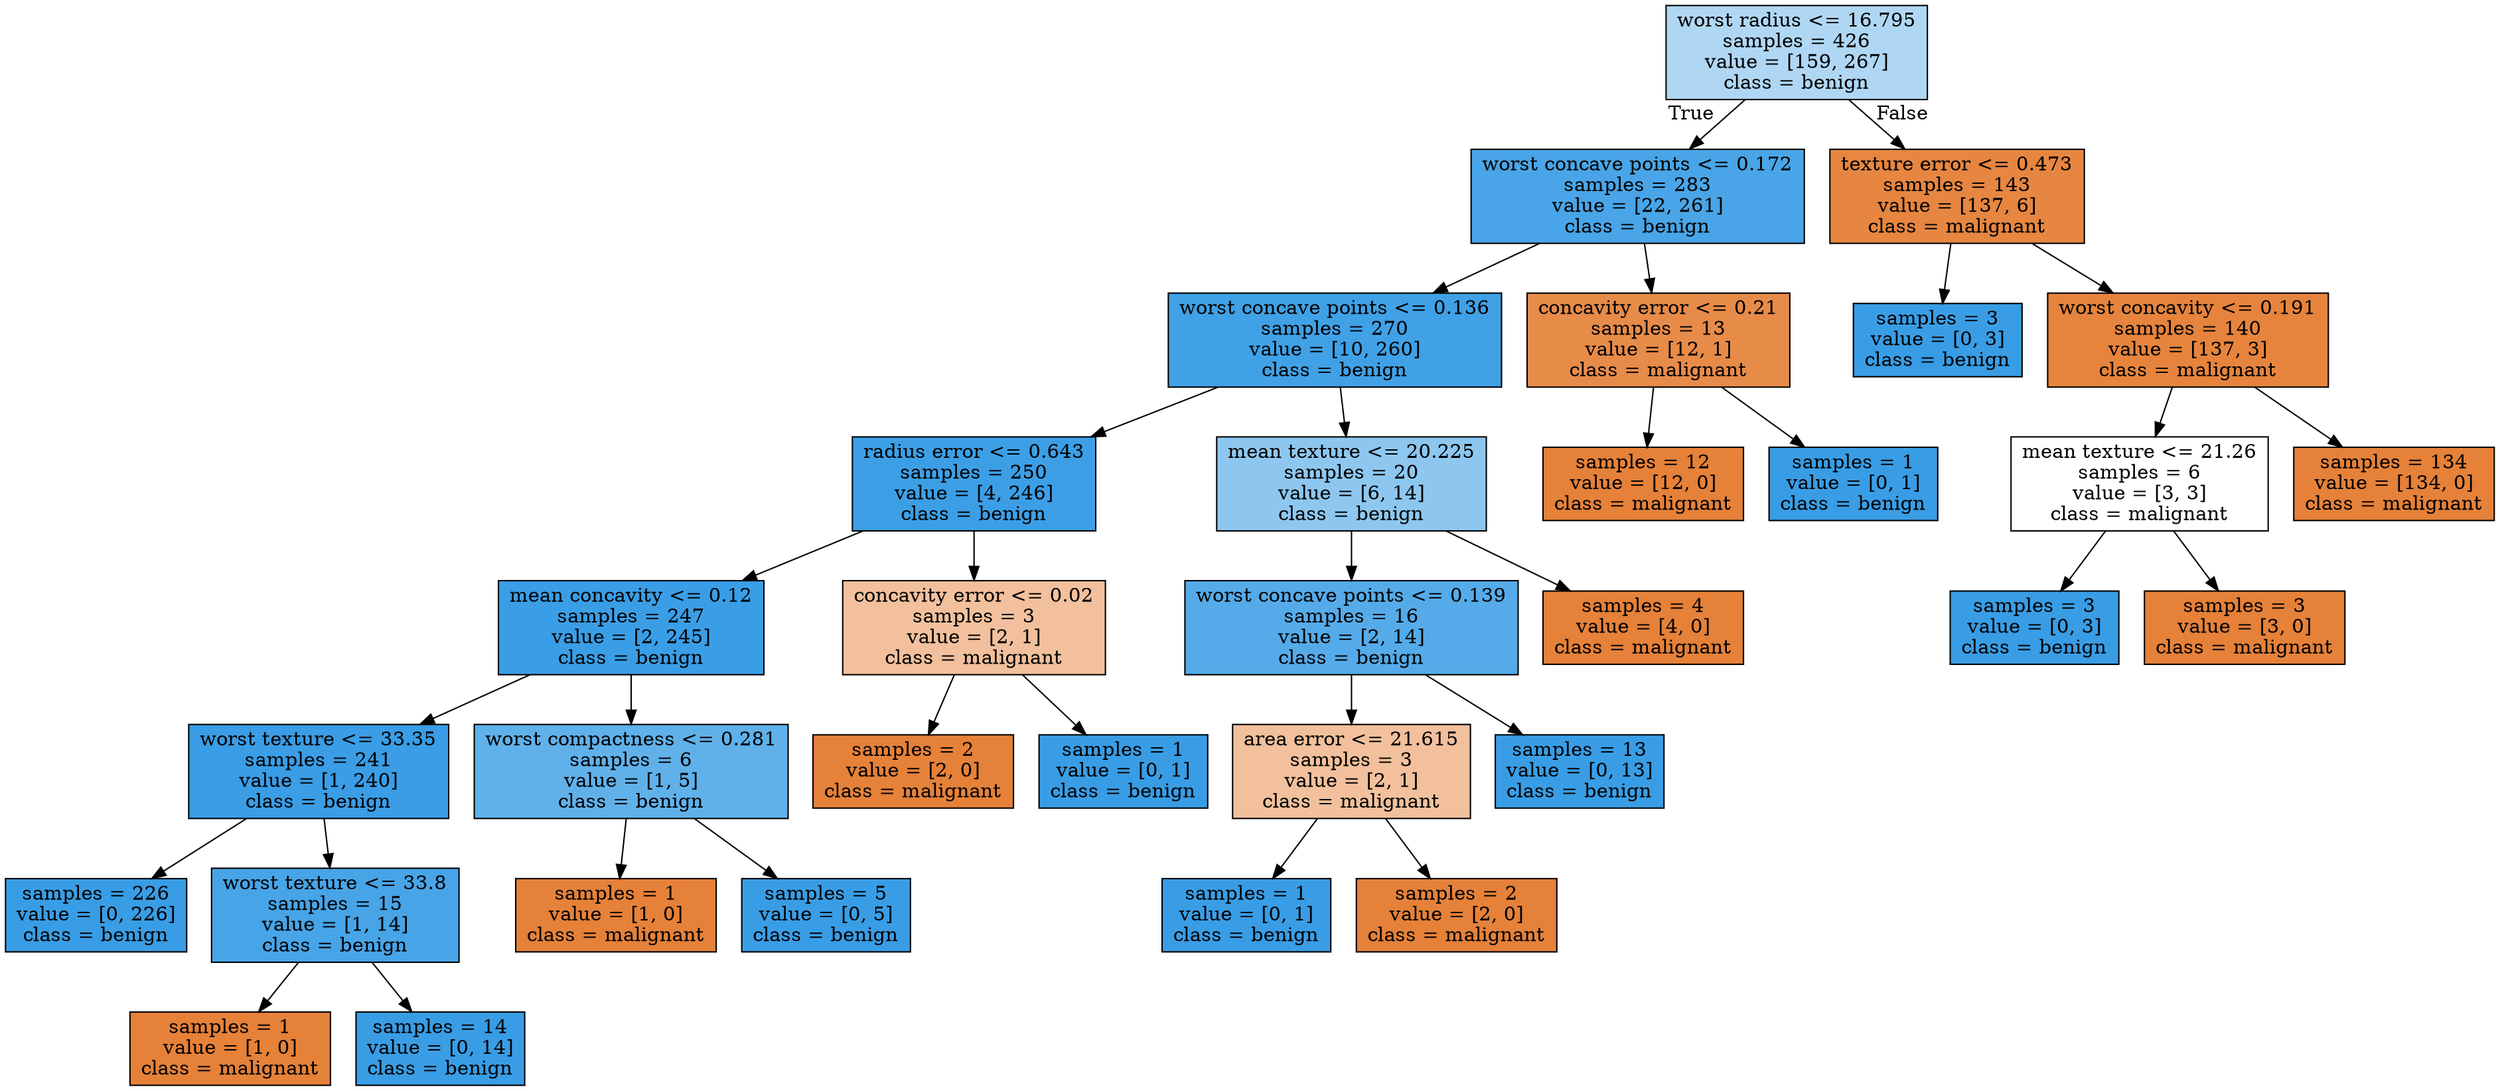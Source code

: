 digraph Tree {
node [shape=box, style="filled", color="black"] ;
0 [label="worst radius <= 16.795\nsamples = 426\nvalue = [159, 267]\nclass = benign", fillcolor="#399de567"] ;
1 [label="worst concave points <= 0.172\nsamples = 283\nvalue = [22, 261]\nclass = benign", fillcolor="#399de5ea"] ;
0 -> 1 [labeldistance=2.5, labelangle=45, headlabel="True"] ;
2 [label="worst concave points <= 0.136\nsamples = 270\nvalue = [10, 260]\nclass = benign", fillcolor="#399de5f5"] ;
1 -> 2 ;
3 [label="radius error <= 0.643\nsamples = 250\nvalue = [4, 246]\nclass = benign", fillcolor="#399de5fb"] ;
2 -> 3 ;
4 [label="mean concavity <= 0.12\nsamples = 247\nvalue = [2, 245]\nclass = benign", fillcolor="#399de5fd"] ;
3 -> 4 ;
5 [label="worst texture <= 33.35\nsamples = 241\nvalue = [1, 240]\nclass = benign", fillcolor="#399de5fe"] ;
4 -> 5 ;
6 [label="samples = 226\nvalue = [0, 226]\nclass = benign", fillcolor="#399de5ff"] ;
5 -> 6 ;
7 [label="worst texture <= 33.8\nsamples = 15\nvalue = [1, 14]\nclass = benign", fillcolor="#399de5ed"] ;
5 -> 7 ;
8 [label="samples = 1\nvalue = [1, 0]\nclass = malignant", fillcolor="#e58139ff"] ;
7 -> 8 ;
9 [label="samples = 14\nvalue = [0, 14]\nclass = benign", fillcolor="#399de5ff"] ;
7 -> 9 ;
10 [label="worst compactness <= 0.281\nsamples = 6\nvalue = [1, 5]\nclass = benign", fillcolor="#399de5cc"] ;
4 -> 10 ;
11 [label="samples = 1\nvalue = [1, 0]\nclass = malignant", fillcolor="#e58139ff"] ;
10 -> 11 ;
12 [label="samples = 5\nvalue = [0, 5]\nclass = benign", fillcolor="#399de5ff"] ;
10 -> 12 ;
13 [label="concavity error <= 0.02\nsamples = 3\nvalue = [2, 1]\nclass = malignant", fillcolor="#e581397f"] ;
3 -> 13 ;
14 [label="samples = 2\nvalue = [2, 0]\nclass = malignant", fillcolor="#e58139ff"] ;
13 -> 14 ;
15 [label="samples = 1\nvalue = [0, 1]\nclass = benign", fillcolor="#399de5ff"] ;
13 -> 15 ;
16 [label="mean texture <= 20.225\nsamples = 20\nvalue = [6, 14]\nclass = benign", fillcolor="#399de592"] ;
2 -> 16 ;
17 [label="worst concave points <= 0.139\nsamples = 16\nvalue = [2, 14]\nclass = benign", fillcolor="#399de5db"] ;
16 -> 17 ;
18 [label="area error <= 21.615\nsamples = 3\nvalue = [2, 1]\nclass = malignant", fillcolor="#e581397f"] ;
17 -> 18 ;
19 [label="samples = 1\nvalue = [0, 1]\nclass = benign", fillcolor="#399de5ff"] ;
18 -> 19 ;
20 [label="samples = 2\nvalue = [2, 0]\nclass = malignant", fillcolor="#e58139ff"] ;
18 -> 20 ;
21 [label="samples = 13\nvalue = [0, 13]\nclass = benign", fillcolor="#399de5ff"] ;
17 -> 21 ;
22 [label="samples = 4\nvalue = [4, 0]\nclass = malignant", fillcolor="#e58139ff"] ;
16 -> 22 ;
23 [label="concavity error <= 0.21\nsamples = 13\nvalue = [12, 1]\nclass = malignant", fillcolor="#e58139ea"] ;
1 -> 23 ;
24 [label="samples = 12\nvalue = [12, 0]\nclass = malignant", fillcolor="#e58139ff"] ;
23 -> 24 ;
25 [label="samples = 1\nvalue = [0, 1]\nclass = benign", fillcolor="#399de5ff"] ;
23 -> 25 ;
26 [label="texture error <= 0.473\nsamples = 143\nvalue = [137, 6]\nclass = malignant", fillcolor="#e58139f4"] ;
0 -> 26 [labeldistance=2.5, labelangle=-45, headlabel="False"] ;
27 [label="samples = 3\nvalue = [0, 3]\nclass = benign", fillcolor="#399de5ff"] ;
26 -> 27 ;
28 [label="worst concavity <= 0.191\nsamples = 140\nvalue = [137, 3]\nclass = malignant", fillcolor="#e58139f9"] ;
26 -> 28 ;
29 [label="mean texture <= 21.26\nsamples = 6\nvalue = [3, 3]\nclass = malignant", fillcolor="#e5813900"] ;
28 -> 29 ;
30 [label="samples = 3\nvalue = [0, 3]\nclass = benign", fillcolor="#399de5ff"] ;
29 -> 30 ;
31 [label="samples = 3\nvalue = [3, 0]\nclass = malignant", fillcolor="#e58139ff"] ;
29 -> 31 ;
32 [label="samples = 134\nvalue = [134, 0]\nclass = malignant", fillcolor="#e58139ff"] ;
28 -> 32 ;
}